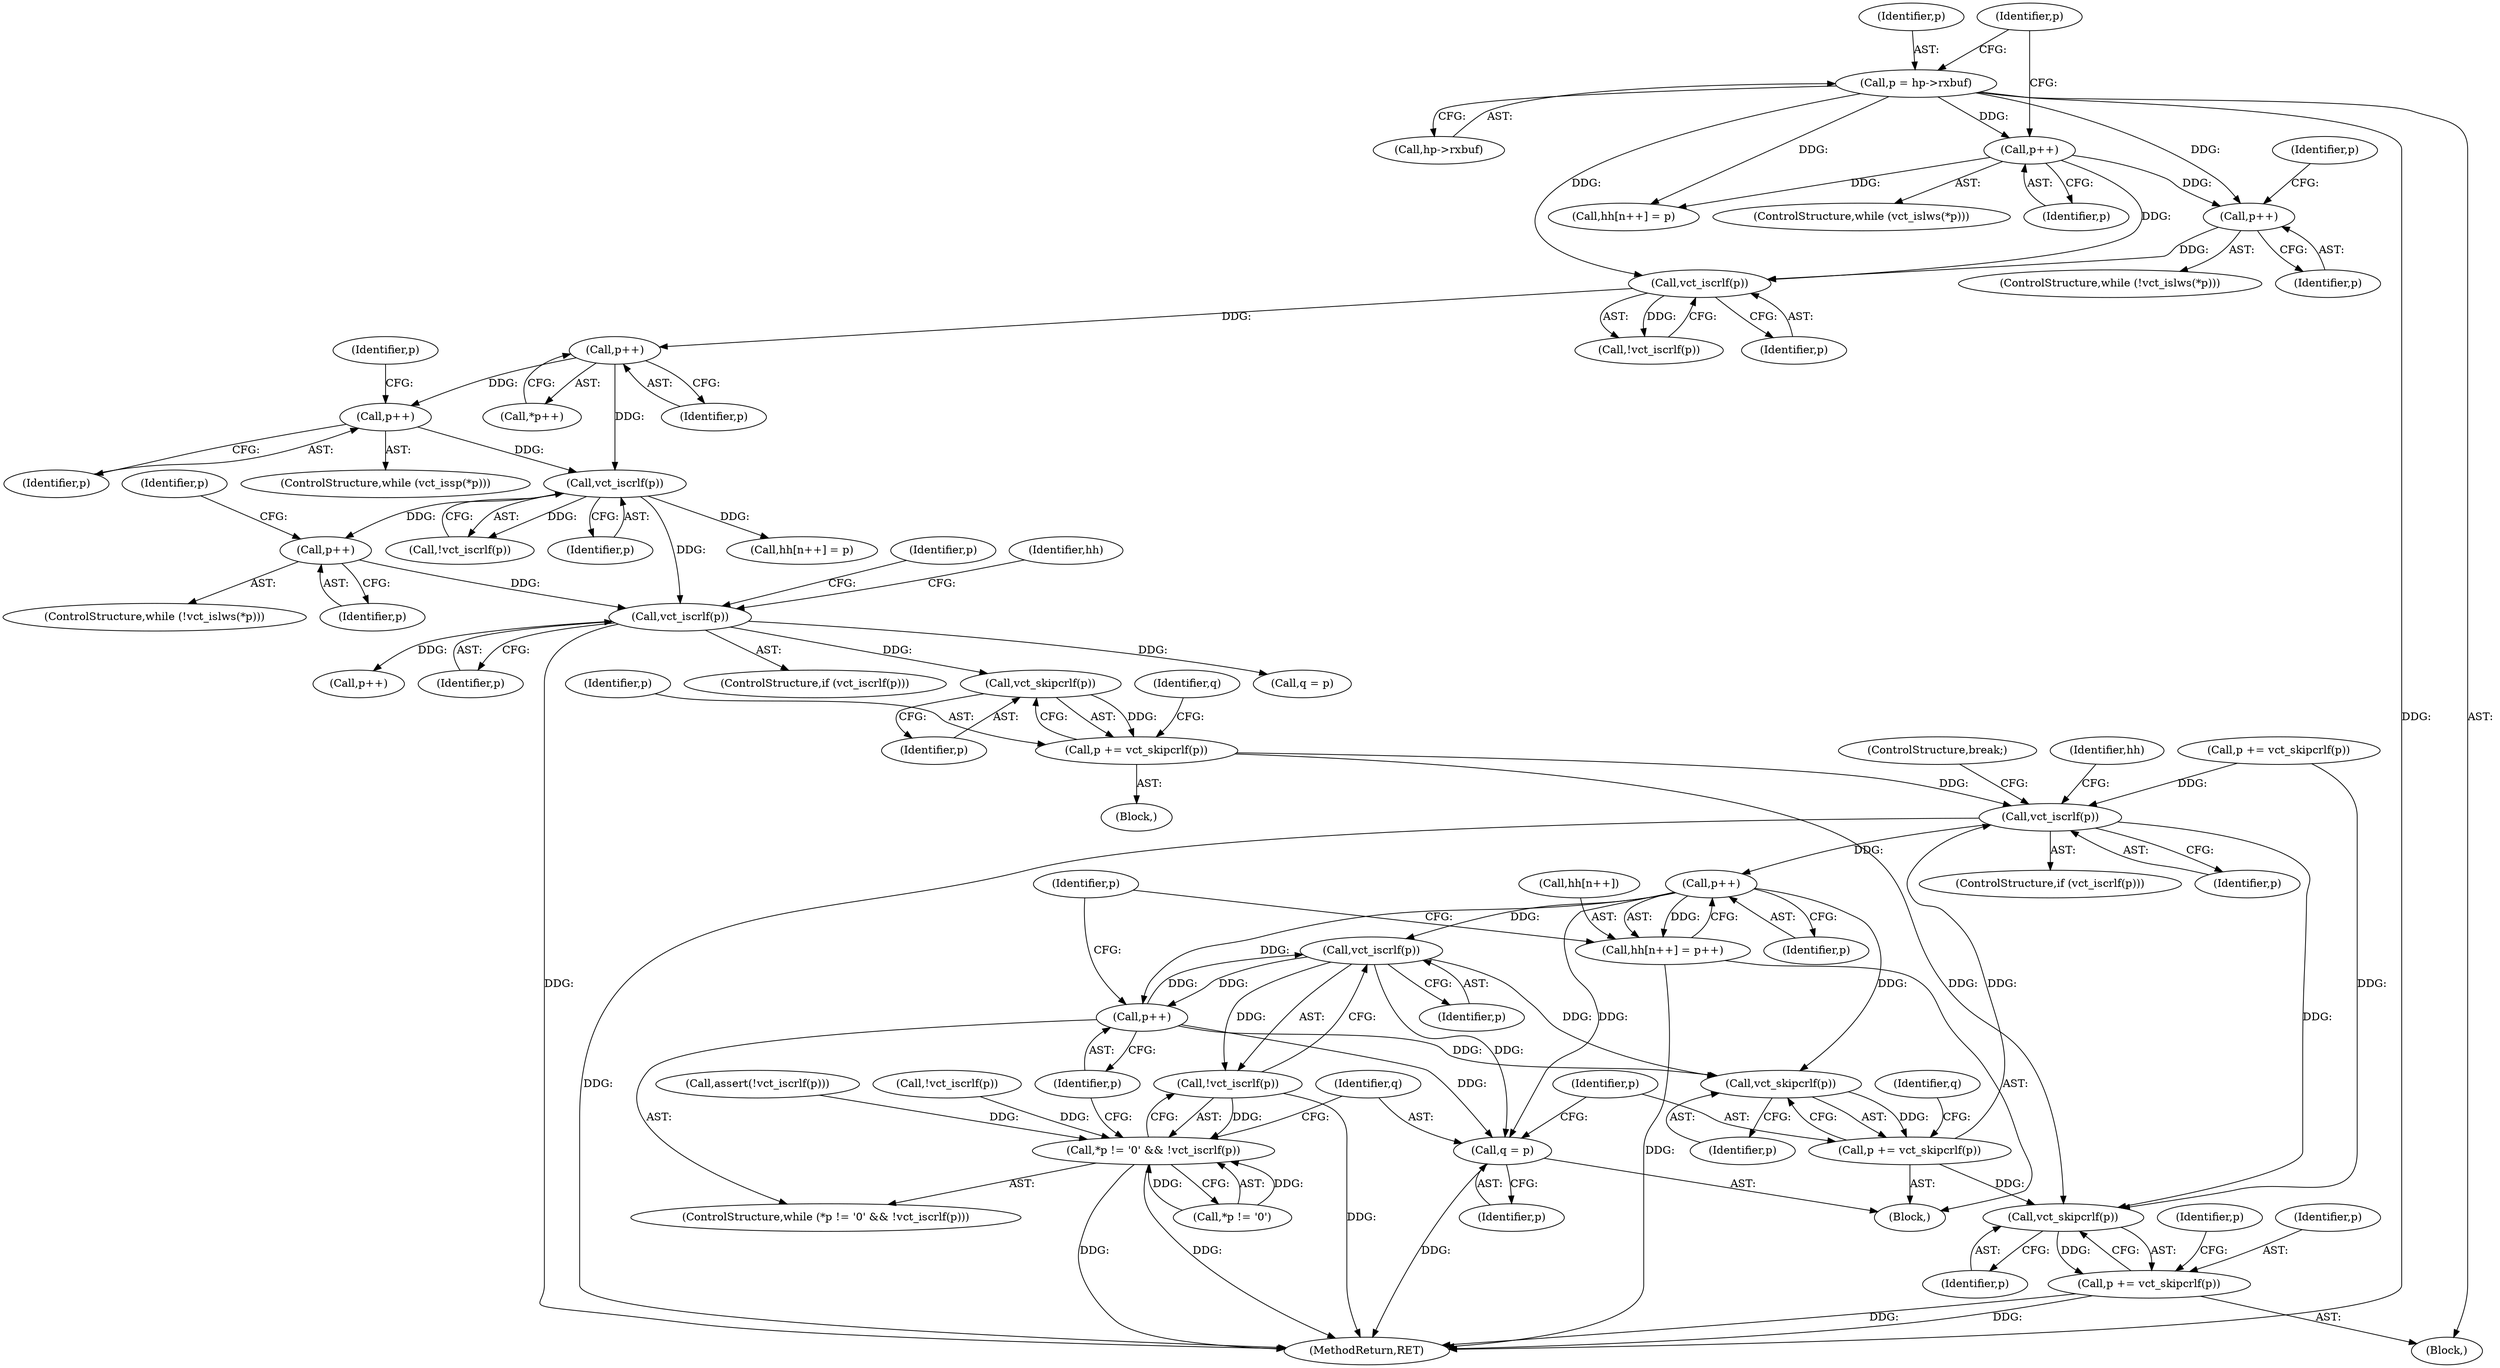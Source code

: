 digraph "0_Varnish-Cache_85e8468bec9416bd7e16b0d80cb820ecd2b330c3_2@pointer" {
"1000224" [label="(Call,vct_skipcrlf(p))"];
"1000210" [label="(Call,vct_iscrlf(p))"];
"1000207" [label="(Call,p++)"];
"1000194" [label="(Call,vct_iscrlf(p))"];
"1000183" [label="(Call,p++)"];
"1000179" [label="(Call,vct_iscrlf(p))"];
"1000175" [label="(Call,p++)"];
"1000153" [label="(Call,p = hp->rxbuf)"];
"1000162" [label="(Call,p++)"];
"1000190" [label="(Call,p++)"];
"1000222" [label="(Call,p += vct_skipcrlf(p))"];
"1000281" [label="(Call,vct_iscrlf(p))"];
"1000289" [label="(Call,p++)"];
"1000284" [label="(Call,hh[n++] = p++)"];
"1000298" [label="(Call,vct_iscrlf(p))"];
"1000297" [label="(Call,!vct_iscrlf(p))"];
"1000292" [label="(Call,*p != '\0' && !vct_iscrlf(p))"];
"1000300" [label="(Call,p++)"];
"1000302" [label="(Call,q = p)"];
"1000307" [label="(Call,vct_skipcrlf(p))"];
"1000305" [label="(Call,p += vct_skipcrlf(p))"];
"1000315" [label="(Call,vct_skipcrlf(p))"];
"1000313" [label="(Call,p += vct_skipcrlf(p))"];
"1000297" [label="(Call,!vct_iscrlf(p))"];
"1000175" [label="(Call,p++)"];
"1000178" [label="(Call,!vct_iscrlf(p))"];
"1000161" [label="(Identifier,p)"];
"1000250" [label="(Call,!vct_iscrlf(p))"];
"1000314" [label="(Identifier,p)"];
"1000280" [label="(ControlStructure,if (vct_iscrlf(p)))"];
"1000154" [label="(Identifier,p)"];
"1000224" [label="(Call,vct_skipcrlf(p))"];
"1000193" [label="(Call,!vct_iscrlf(p))"];
"1000186" [label="(ControlStructure,while (vct_issp(*p)))"];
"1000305" [label="(Call,p += vct_skipcrlf(p))"];
"1000196" [label="(Call,hh[n++] = p)"];
"1000155" [label="(Call,hp->rxbuf)"];
"1000202" [label="(ControlStructure,while (!vct_islws(*p)))"];
"1000292" [label="(Call,*p != '\0' && !vct_iscrlf(p))"];
"1000184" [label="(Identifier,p)"];
"1000283" [label="(ControlStructure,break;)"];
"1000206" [label="(Identifier,p)"];
"1000281" [label="(Call,vct_iscrlf(p))"];
"1000234" [label="(Call,p++)"];
"1000209" [label="(ControlStructure,if (vct_iscrlf(p)))"];
"1000182" [label="(Call,*p++)"];
"1000163" [label="(Identifier,p)"];
"1000315" [label="(Call,vct_skipcrlf(p))"];
"1000228" [label="(Identifier,q)"];
"1000225" [label="(Identifier,p)"];
"1000210" [label="(Call,vct_iscrlf(p))"];
"1000162" [label="(Call,p++)"];
"1000190" [label="(Call,p++)"];
"1000191" [label="(Identifier,p)"];
"1000258" [label="(Call,p += vct_skipcrlf(p))"];
"1000302" [label="(Call,q = p)"];
"1000295" [label="(Identifier,p)"];
"1000311" [label="(Identifier,q)"];
"1000212" [label="(Block,)"];
"1000176" [label="(Identifier,p)"];
"1000174" [label="(Identifier,p)"];
"1000301" [label="(Identifier,p)"];
"1000153" [label="(Call,p = hp->rxbuf)"];
"1000223" [label="(Identifier,p)"];
"1000307" [label="(Call,vct_skipcrlf(p))"];
"1000211" [label="(Identifier,p)"];
"1000293" [label="(Call,*p != '\0')"];
"1000235" [label="(Identifier,p)"];
"1000303" [label="(Identifier,q)"];
"1000164" [label="(Call,hh[n++] = p)"];
"1000284" [label="(Call,hh[n++] = p++)"];
"1000304" [label="(Identifier,p)"];
"1000306" [label="(Identifier,p)"];
"1000170" [label="(ControlStructure,while (!vct_islws(*p)))"];
"1000313" [label="(Call,p += vct_skipcrlf(p))"];
"1000299" [label="(Identifier,p)"];
"1000189" [label="(Identifier,p)"];
"1000320" [label="(Identifier,p)"];
"1000195" [label="(Identifier,p)"];
"1000219" [label="(Call,q = p)"];
"1000158" [label="(ControlStructure,while (vct_islws(*p)))"];
"1000215" [label="(Identifier,hh)"];
"1000298" [label="(Call,vct_iscrlf(p))"];
"1000300" [label="(Call,p++)"];
"1000285" [label="(Call,hh[n++])"];
"1000291" [label="(ControlStructure,while (*p != '\0' && !vct_iscrlf(p)))"];
"1000180" [label="(Identifier,p)"];
"1000286" [label="(Identifier,hh)"];
"1000353" [label="(MethodReturn,RET)"];
"1000192" [label="(Call,assert(!vct_iscrlf(p)))"];
"1000208" [label="(Identifier,p)"];
"1000179" [label="(Call,vct_iscrlf(p))"];
"1000308" [label="(Identifier,p)"];
"1000316" [label="(Identifier,p)"];
"1000183" [label="(Call,p++)"];
"1000108" [label="(Block,)"];
"1000222" [label="(Call,p += vct_skipcrlf(p))"];
"1000289" [label="(Call,p++)"];
"1000290" [label="(Identifier,p)"];
"1000275" [label="(Block,)"];
"1000194" [label="(Call,vct_iscrlf(p))"];
"1000207" [label="(Call,p++)"];
"1000282" [label="(Identifier,p)"];
"1000224" -> "1000222"  [label="AST: "];
"1000224" -> "1000225"  [label="CFG: "];
"1000225" -> "1000224"  [label="AST: "];
"1000222" -> "1000224"  [label="CFG: "];
"1000224" -> "1000222"  [label="DDG: "];
"1000210" -> "1000224"  [label="DDG: "];
"1000210" -> "1000209"  [label="AST: "];
"1000210" -> "1000211"  [label="CFG: "];
"1000211" -> "1000210"  [label="AST: "];
"1000215" -> "1000210"  [label="CFG: "];
"1000235" -> "1000210"  [label="CFG: "];
"1000210" -> "1000353"  [label="DDG: "];
"1000207" -> "1000210"  [label="DDG: "];
"1000194" -> "1000210"  [label="DDG: "];
"1000210" -> "1000219"  [label="DDG: "];
"1000210" -> "1000234"  [label="DDG: "];
"1000207" -> "1000202"  [label="AST: "];
"1000207" -> "1000208"  [label="CFG: "];
"1000208" -> "1000207"  [label="AST: "];
"1000206" -> "1000207"  [label="CFG: "];
"1000194" -> "1000207"  [label="DDG: "];
"1000194" -> "1000193"  [label="AST: "];
"1000194" -> "1000195"  [label="CFG: "];
"1000195" -> "1000194"  [label="AST: "];
"1000193" -> "1000194"  [label="CFG: "];
"1000194" -> "1000193"  [label="DDG: "];
"1000183" -> "1000194"  [label="DDG: "];
"1000190" -> "1000194"  [label="DDG: "];
"1000194" -> "1000196"  [label="DDG: "];
"1000183" -> "1000182"  [label="AST: "];
"1000183" -> "1000184"  [label="CFG: "];
"1000184" -> "1000183"  [label="AST: "];
"1000182" -> "1000183"  [label="CFG: "];
"1000179" -> "1000183"  [label="DDG: "];
"1000183" -> "1000190"  [label="DDG: "];
"1000179" -> "1000178"  [label="AST: "];
"1000179" -> "1000180"  [label="CFG: "];
"1000180" -> "1000179"  [label="AST: "];
"1000178" -> "1000179"  [label="CFG: "];
"1000179" -> "1000178"  [label="DDG: "];
"1000175" -> "1000179"  [label="DDG: "];
"1000153" -> "1000179"  [label="DDG: "];
"1000162" -> "1000179"  [label="DDG: "];
"1000175" -> "1000170"  [label="AST: "];
"1000175" -> "1000176"  [label="CFG: "];
"1000176" -> "1000175"  [label="AST: "];
"1000174" -> "1000175"  [label="CFG: "];
"1000153" -> "1000175"  [label="DDG: "];
"1000162" -> "1000175"  [label="DDG: "];
"1000153" -> "1000108"  [label="AST: "];
"1000153" -> "1000155"  [label="CFG: "];
"1000154" -> "1000153"  [label="AST: "];
"1000155" -> "1000153"  [label="AST: "];
"1000161" -> "1000153"  [label="CFG: "];
"1000153" -> "1000353"  [label="DDG: "];
"1000153" -> "1000162"  [label="DDG: "];
"1000153" -> "1000164"  [label="DDG: "];
"1000162" -> "1000158"  [label="AST: "];
"1000162" -> "1000163"  [label="CFG: "];
"1000163" -> "1000162"  [label="AST: "];
"1000161" -> "1000162"  [label="CFG: "];
"1000162" -> "1000164"  [label="DDG: "];
"1000190" -> "1000186"  [label="AST: "];
"1000190" -> "1000191"  [label="CFG: "];
"1000191" -> "1000190"  [label="AST: "];
"1000189" -> "1000190"  [label="CFG: "];
"1000222" -> "1000212"  [label="AST: "];
"1000223" -> "1000222"  [label="AST: "];
"1000228" -> "1000222"  [label="CFG: "];
"1000222" -> "1000281"  [label="DDG: "];
"1000222" -> "1000315"  [label="DDG: "];
"1000281" -> "1000280"  [label="AST: "];
"1000281" -> "1000282"  [label="CFG: "];
"1000282" -> "1000281"  [label="AST: "];
"1000283" -> "1000281"  [label="CFG: "];
"1000286" -> "1000281"  [label="CFG: "];
"1000281" -> "1000353"  [label="DDG: "];
"1000258" -> "1000281"  [label="DDG: "];
"1000305" -> "1000281"  [label="DDG: "];
"1000281" -> "1000289"  [label="DDG: "];
"1000281" -> "1000315"  [label="DDG: "];
"1000289" -> "1000284"  [label="AST: "];
"1000289" -> "1000290"  [label="CFG: "];
"1000290" -> "1000289"  [label="AST: "];
"1000284" -> "1000289"  [label="CFG: "];
"1000289" -> "1000284"  [label="DDG: "];
"1000289" -> "1000298"  [label="DDG: "];
"1000289" -> "1000300"  [label="DDG: "];
"1000289" -> "1000302"  [label="DDG: "];
"1000289" -> "1000307"  [label="DDG: "];
"1000284" -> "1000275"  [label="AST: "];
"1000285" -> "1000284"  [label="AST: "];
"1000295" -> "1000284"  [label="CFG: "];
"1000284" -> "1000353"  [label="DDG: "];
"1000298" -> "1000297"  [label="AST: "];
"1000298" -> "1000299"  [label="CFG: "];
"1000299" -> "1000298"  [label="AST: "];
"1000297" -> "1000298"  [label="CFG: "];
"1000298" -> "1000297"  [label="DDG: "];
"1000300" -> "1000298"  [label="DDG: "];
"1000298" -> "1000300"  [label="DDG: "];
"1000298" -> "1000302"  [label="DDG: "];
"1000298" -> "1000307"  [label="DDG: "];
"1000297" -> "1000292"  [label="AST: "];
"1000292" -> "1000297"  [label="CFG: "];
"1000297" -> "1000353"  [label="DDG: "];
"1000297" -> "1000292"  [label="DDG: "];
"1000292" -> "1000291"  [label="AST: "];
"1000292" -> "1000293"  [label="CFG: "];
"1000293" -> "1000292"  [label="AST: "];
"1000301" -> "1000292"  [label="CFG: "];
"1000303" -> "1000292"  [label="CFG: "];
"1000292" -> "1000353"  [label="DDG: "];
"1000292" -> "1000353"  [label="DDG: "];
"1000293" -> "1000292"  [label="DDG: "];
"1000293" -> "1000292"  [label="DDG: "];
"1000192" -> "1000292"  [label="DDG: "];
"1000250" -> "1000292"  [label="DDG: "];
"1000300" -> "1000291"  [label="AST: "];
"1000300" -> "1000301"  [label="CFG: "];
"1000301" -> "1000300"  [label="AST: "];
"1000295" -> "1000300"  [label="CFG: "];
"1000300" -> "1000302"  [label="DDG: "];
"1000300" -> "1000307"  [label="DDG: "];
"1000302" -> "1000275"  [label="AST: "];
"1000302" -> "1000304"  [label="CFG: "];
"1000303" -> "1000302"  [label="AST: "];
"1000304" -> "1000302"  [label="AST: "];
"1000306" -> "1000302"  [label="CFG: "];
"1000302" -> "1000353"  [label="DDG: "];
"1000307" -> "1000305"  [label="AST: "];
"1000307" -> "1000308"  [label="CFG: "];
"1000308" -> "1000307"  [label="AST: "];
"1000305" -> "1000307"  [label="CFG: "];
"1000307" -> "1000305"  [label="DDG: "];
"1000305" -> "1000275"  [label="AST: "];
"1000306" -> "1000305"  [label="AST: "];
"1000311" -> "1000305"  [label="CFG: "];
"1000305" -> "1000315"  [label="DDG: "];
"1000315" -> "1000313"  [label="AST: "];
"1000315" -> "1000316"  [label="CFG: "];
"1000316" -> "1000315"  [label="AST: "];
"1000313" -> "1000315"  [label="CFG: "];
"1000315" -> "1000313"  [label="DDG: "];
"1000258" -> "1000315"  [label="DDG: "];
"1000313" -> "1000108"  [label="AST: "];
"1000314" -> "1000313"  [label="AST: "];
"1000320" -> "1000313"  [label="CFG: "];
"1000313" -> "1000353"  [label="DDG: "];
"1000313" -> "1000353"  [label="DDG: "];
}
